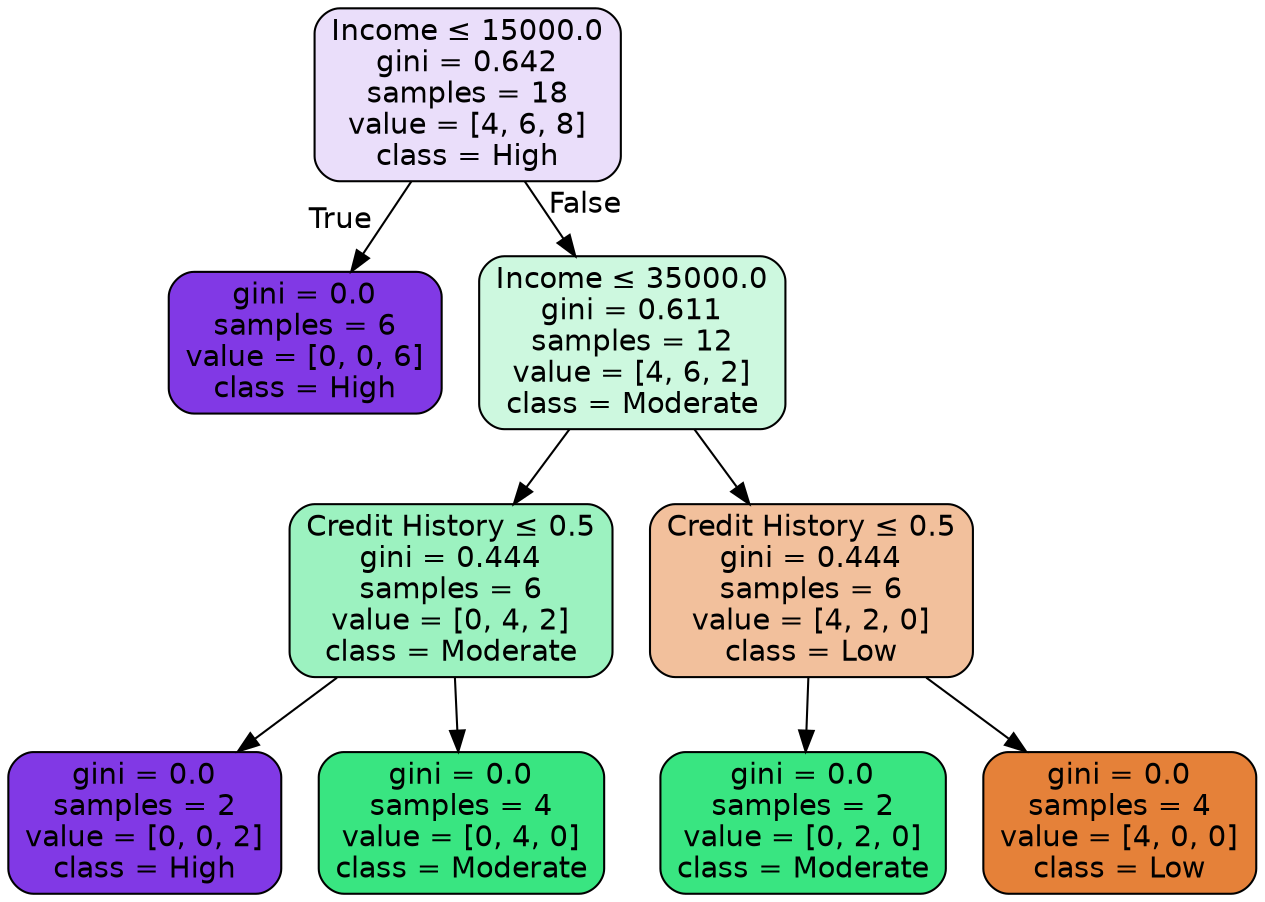 digraph Tree {
node [shape=box, style="filled, rounded", color="black", fontname=helvetica] ;
edge [fontname=helvetica] ;
0 [label=<Income &le; 15000.0<br/>gini = 0.642<br/>samples = 18<br/>value = [4, 6, 8]<br/>class = High>, fillcolor="#8139e52a"] ;
1 [label=<gini = 0.0<br/>samples = 6<br/>value = [0, 0, 6]<br/>class = High>, fillcolor="#8139e5ff"] ;
0 -> 1 [labeldistance=2.5, labelangle=45, headlabel="True"] ;
2 [label=<Income &le; 35000.0<br/>gini = 0.611<br/>samples = 12<br/>value = [4, 6, 2]<br/>class = Moderate>, fillcolor="#39e58140"] ;
0 -> 2 [labeldistance=2.5, labelangle=-45, headlabel="False"] ;
3 [label=<Credit History &le; 0.5<br/>gini = 0.444<br/>samples = 6<br/>value = [0, 4, 2]<br/>class = Moderate>, fillcolor="#39e5817f"] ;
2 -> 3 ;
4 [label=<gini = 0.0<br/>samples = 2<br/>value = [0, 0, 2]<br/>class = High>, fillcolor="#8139e5ff"] ;
3 -> 4 ;
5 [label=<gini = 0.0<br/>samples = 4<br/>value = [0, 4, 0]<br/>class = Moderate>, fillcolor="#39e581ff"] ;
3 -> 5 ;
6 [label=<Credit History &le; 0.5<br/>gini = 0.444<br/>samples = 6<br/>value = [4, 2, 0]<br/>class = Low>, fillcolor="#e581397f"] ;
2 -> 6 ;
7 [label=<gini = 0.0<br/>samples = 2<br/>value = [0, 2, 0]<br/>class = Moderate>, fillcolor="#39e581ff"] ;
6 -> 7 ;
8 [label=<gini = 0.0<br/>samples = 4<br/>value = [4, 0, 0]<br/>class = Low>, fillcolor="#e58139ff"] ;
6 -> 8 ;
}